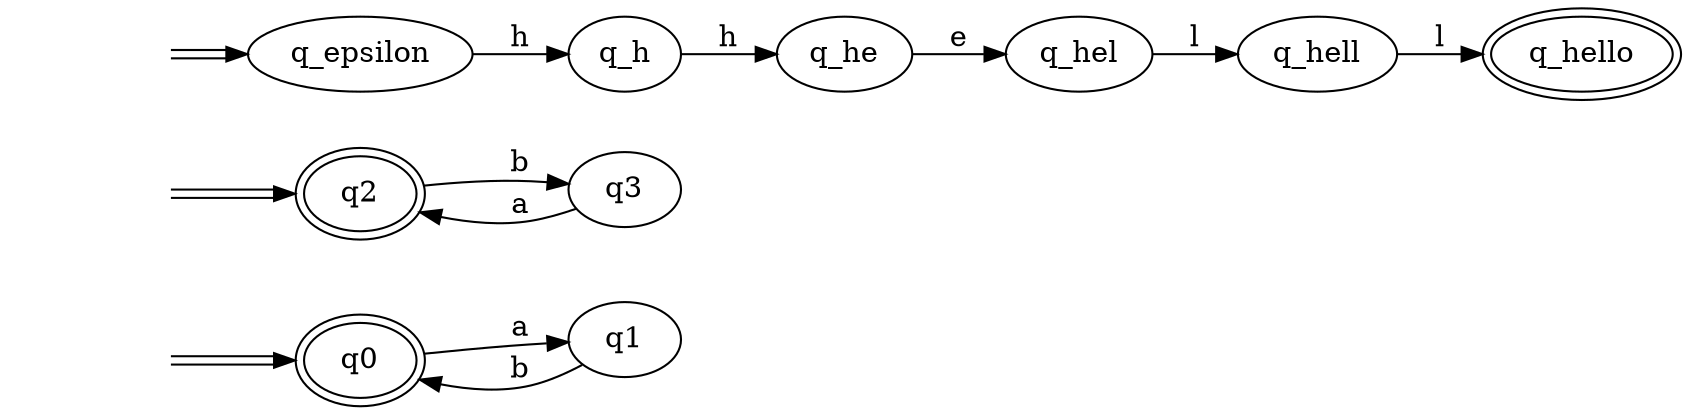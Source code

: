 digraph Automaton { 
  rankdir = LR
  0 [label="q0",peripheries=2];  1 [label="q1"];  2 [label="q2",peripheries=2];  3 [label="q3"];  4 [label="q_epsilon"];  5 [label="q_h"];  6 [label="q_he"];  7 [label="q_hel"];  8 [label="q_hell"];  9 [label="q_hello",peripheries=2];  start2 [style=invis]
  start2 -> 2[color="black:white:black"]
  start4 [style=invis]
  start4 -> 4[color="black:white:black"]
  start0 [style=invis]
  start0 -> 0[color="black:white:black"]
  0 -> 1 [label = "a" ]
  1 -> 0 [label = "b" ]
  2 -> 3 [label = "b" ]
  3 -> 2 [label = "a" ]
  4 -> 5 [label = "h" ]
  5 -> 6 [label = "h" ]
  6 -> 7 [label = "e" ]
  7 -> 8 [label = "l" ]
  8 -> 9 [label = "l" ]
}

